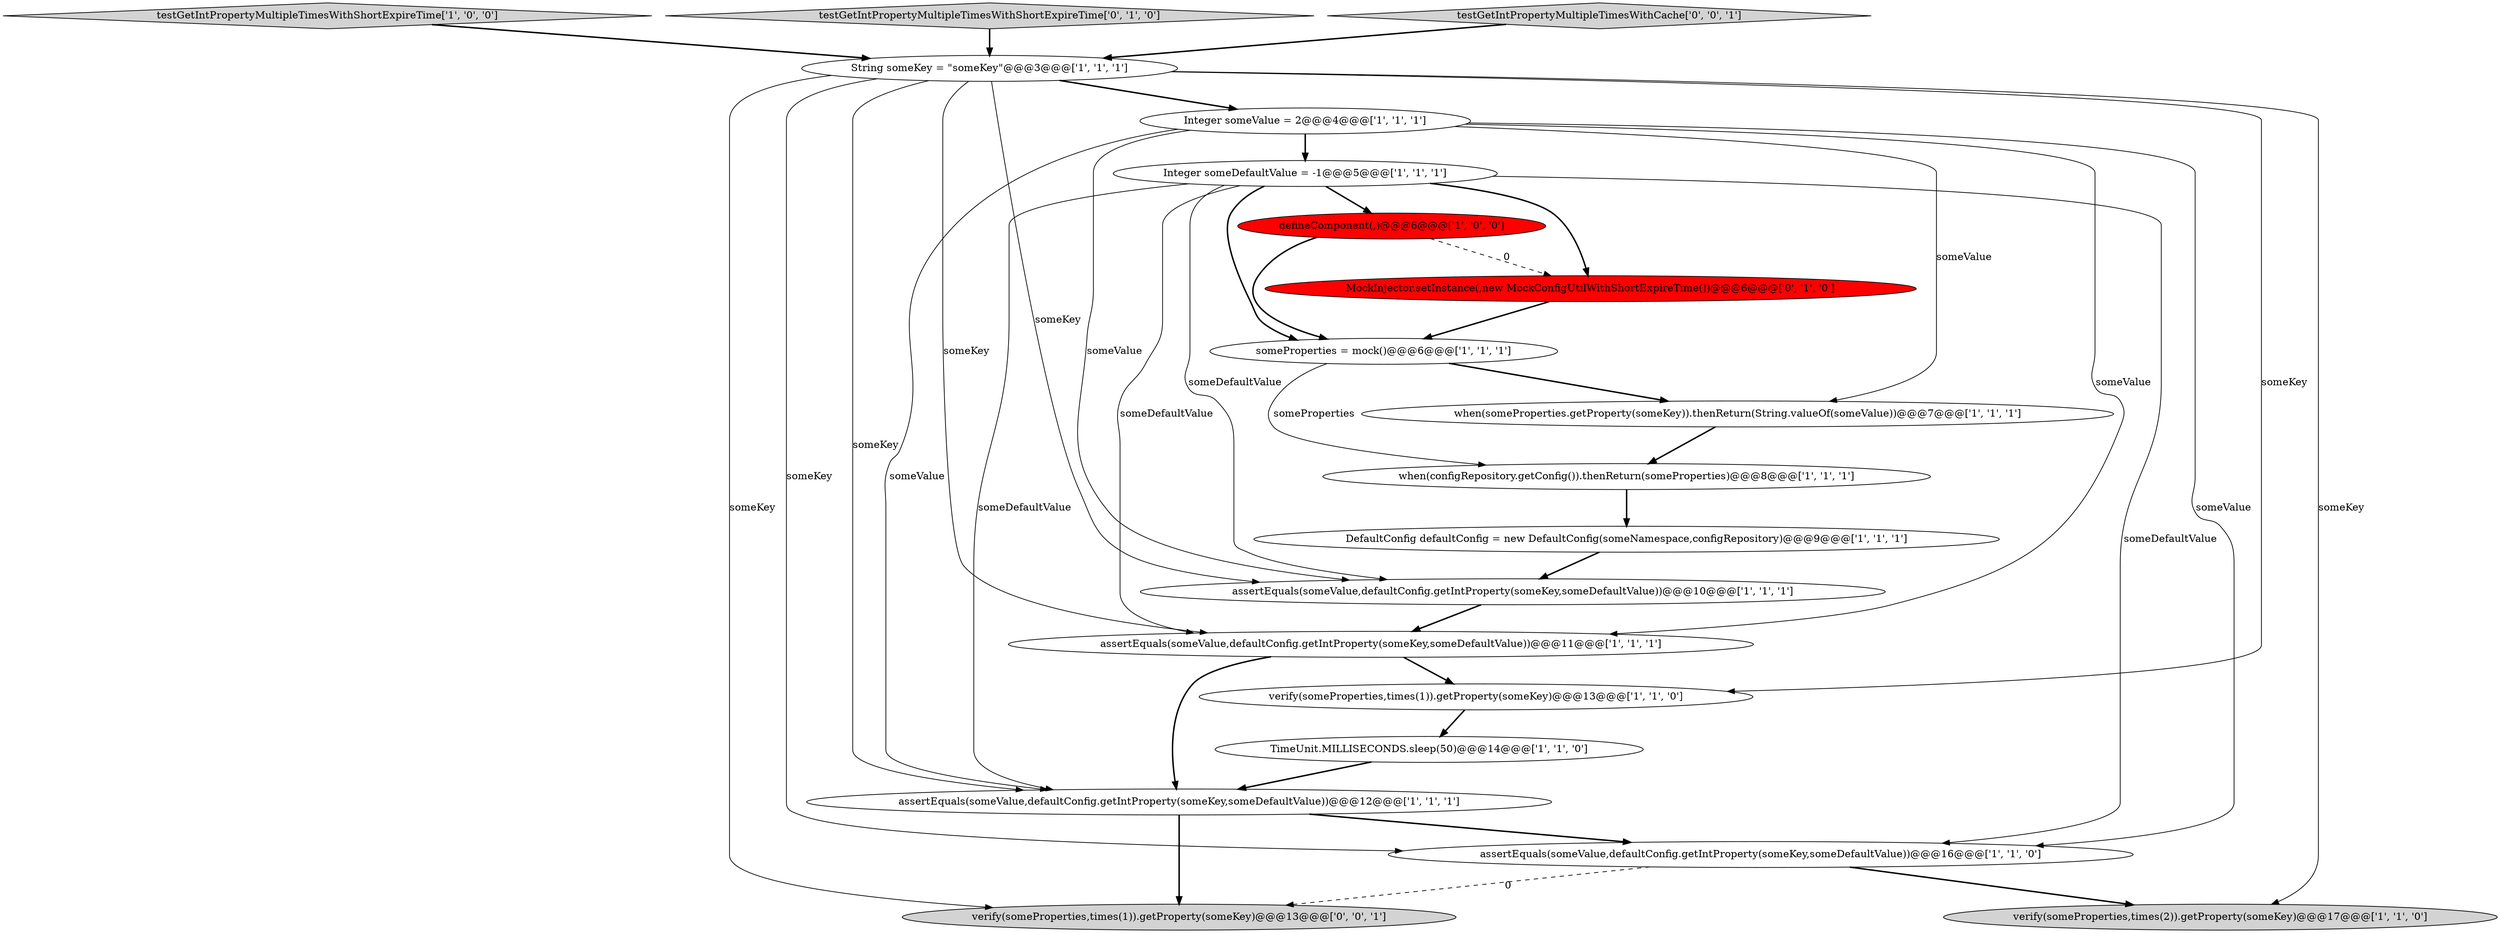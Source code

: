 digraph {
5 [style = filled, label = "Integer someDefaultValue = -1@@@5@@@['1', '1', '1']", fillcolor = white, shape = ellipse image = "AAA0AAABBB1BBB"];
8 [style = filled, label = "assertEquals(someValue,defaultConfig.getIntProperty(someKey,someDefaultValue))@@@12@@@['1', '1', '1']", fillcolor = white, shape = ellipse image = "AAA0AAABBB1BBB"];
2 [style = filled, label = "testGetIntPropertyMultipleTimesWithShortExpireTime['1', '0', '0']", fillcolor = lightgray, shape = diamond image = "AAA0AAABBB1BBB"];
4 [style = filled, label = "assertEquals(someValue,defaultConfig.getIntProperty(someKey,someDefaultValue))@@@10@@@['1', '1', '1']", fillcolor = white, shape = ellipse image = "AAA0AAABBB1BBB"];
10 [style = filled, label = "String someKey = \"someKey\"@@@3@@@['1', '1', '1']", fillcolor = white, shape = ellipse image = "AAA0AAABBB1BBB"];
14 [style = filled, label = "assertEquals(someValue,defaultConfig.getIntProperty(someKey,someDefaultValue))@@@11@@@['1', '1', '1']", fillcolor = white, shape = ellipse image = "AAA0AAABBB1BBB"];
3 [style = filled, label = "assertEquals(someValue,defaultConfig.getIntProperty(someKey,someDefaultValue))@@@16@@@['1', '1', '0']", fillcolor = white, shape = ellipse image = "AAA0AAABBB1BBB"];
7 [style = filled, label = "someProperties = mock()@@@6@@@['1', '1', '1']", fillcolor = white, shape = ellipse image = "AAA0AAABBB1BBB"];
16 [style = filled, label = "testGetIntPropertyMultipleTimesWithShortExpireTime['0', '1', '0']", fillcolor = lightgray, shape = diamond image = "AAA0AAABBB2BBB"];
17 [style = filled, label = "MockInjector.setInstance(,new MockConfigUtilWithShortExpireTime())@@@6@@@['0', '1', '0']", fillcolor = red, shape = ellipse image = "AAA1AAABBB2BBB"];
13 [style = filled, label = "Integer someValue = 2@@@4@@@['1', '1', '1']", fillcolor = white, shape = ellipse image = "AAA0AAABBB1BBB"];
18 [style = filled, label = "testGetIntPropertyMultipleTimesWithCache['0', '0', '1']", fillcolor = lightgray, shape = diamond image = "AAA0AAABBB3BBB"];
19 [style = filled, label = "verify(someProperties,times(1)).getProperty(someKey)@@@13@@@['0', '0', '1']", fillcolor = lightgray, shape = ellipse image = "AAA0AAABBB3BBB"];
9 [style = filled, label = "TimeUnit.MILLISECONDS.sleep(50)@@@14@@@['1', '1', '0']", fillcolor = white, shape = ellipse image = "AAA0AAABBB1BBB"];
15 [style = filled, label = "when(someProperties.getProperty(someKey)).thenReturn(String.valueOf(someValue))@@@7@@@['1', '1', '1']", fillcolor = white, shape = ellipse image = "AAA0AAABBB1BBB"];
11 [style = filled, label = "DefaultConfig defaultConfig = new DefaultConfig(someNamespace,configRepository)@@@9@@@['1', '1', '1']", fillcolor = white, shape = ellipse image = "AAA0AAABBB1BBB"];
0 [style = filled, label = "defineComponent(,)@@@6@@@['1', '0', '0']", fillcolor = red, shape = ellipse image = "AAA1AAABBB1BBB"];
6 [style = filled, label = "verify(someProperties,times(1)).getProperty(someKey)@@@13@@@['1', '1', '0']", fillcolor = white, shape = ellipse image = "AAA0AAABBB1BBB"];
1 [style = filled, label = "when(configRepository.getConfig()).thenReturn(someProperties)@@@8@@@['1', '1', '1']", fillcolor = white, shape = ellipse image = "AAA0AAABBB1BBB"];
12 [style = filled, label = "verify(someProperties,times(2)).getProperty(someKey)@@@17@@@['1', '1', '0']", fillcolor = lightgray, shape = ellipse image = "AAA0AAABBB1BBB"];
13->14 [style = solid, label="someValue"];
4->14 [style = bold, label=""];
13->15 [style = solid, label="someValue"];
13->4 [style = solid, label="someValue"];
5->8 [style = solid, label="someDefaultValue"];
5->3 [style = solid, label="someDefaultValue"];
16->10 [style = bold, label=""];
10->12 [style = solid, label="someKey"];
7->1 [style = solid, label="someProperties"];
8->19 [style = bold, label=""];
11->4 [style = bold, label=""];
8->3 [style = bold, label=""];
10->8 [style = solid, label="someKey"];
5->4 [style = solid, label="someDefaultValue"];
3->12 [style = bold, label=""];
9->8 [style = bold, label=""];
2->10 [style = bold, label=""];
5->17 [style = bold, label=""];
10->14 [style = solid, label="someKey"];
0->17 [style = dashed, label="0"];
10->3 [style = solid, label="someKey"];
13->3 [style = solid, label="someValue"];
1->11 [style = bold, label=""];
0->7 [style = bold, label=""];
3->19 [style = dashed, label="0"];
17->7 [style = bold, label=""];
13->8 [style = solid, label="someValue"];
10->19 [style = solid, label="someKey"];
18->10 [style = bold, label=""];
5->0 [style = bold, label=""];
10->13 [style = bold, label=""];
10->6 [style = solid, label="someKey"];
13->5 [style = bold, label=""];
5->14 [style = solid, label="someDefaultValue"];
7->15 [style = bold, label=""];
5->7 [style = bold, label=""];
14->8 [style = bold, label=""];
6->9 [style = bold, label=""];
10->4 [style = solid, label="someKey"];
14->6 [style = bold, label=""];
15->1 [style = bold, label=""];
}
